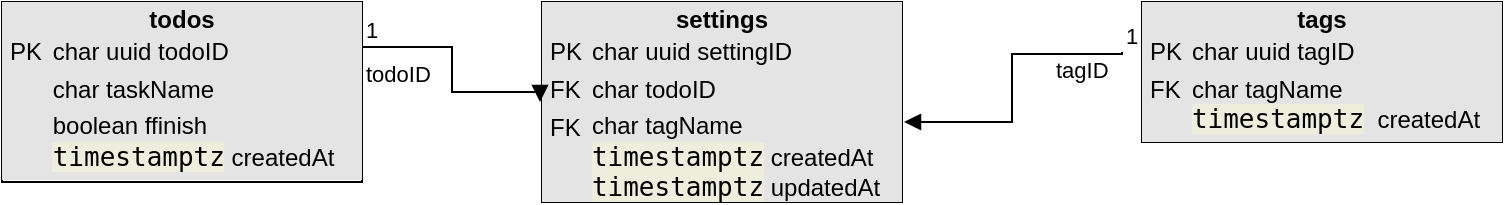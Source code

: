 <mxfile version="24.7.14">
  <diagram id="C5RBs43oDa-KdzZeNtuy" name="Page-1">
    <mxGraphModel dx="1562" dy="961" grid="1" gridSize="10" guides="1" tooltips="1" connect="1" arrows="1" fold="1" page="1" pageScale="1" pageWidth="827" pageHeight="1169" math="0" shadow="0">
      <root>
        <mxCell id="WIyWlLk6GJQsqaUBKTNV-0" />
        <mxCell id="WIyWlLk6GJQsqaUBKTNV-1" parent="WIyWlLk6GJQsqaUBKTNV-0" />
        <mxCell id="BQ2eknXwwD9i8KfaOaq0-26" value="&lt;div style=&quot;box-sizing:border-box;width:100%;background:#e4e4e4;padding:2px;&quot;&gt;&lt;div style=&quot;text-align: center;&quot;&gt;&lt;b&gt;todos&lt;/b&gt;&lt;/div&gt;&lt;table style=&quot;background-color: initial; font-size: 1em; width: 100%;&quot; cellpadding=&quot;2&quot; cellspacing=&quot;0&quot;&gt;&lt;tbody&gt;&lt;tr&gt;&lt;td&gt;PK&lt;/td&gt;&lt;td&gt;char uuid todoID&amp;nbsp;&lt;/td&gt;&lt;/tr&gt;&lt;tr&gt;&lt;td&gt;&lt;br&gt;&lt;/td&gt;&lt;td&gt;char taskName&lt;/td&gt;&lt;/tr&gt;&lt;tr&gt;&lt;td&gt;&lt;/td&gt;&lt;td&gt;boolean ffinish&lt;br&gt;&lt;span style=&quot;font-family: monospace; font-size: medium; background-color: rgb(238, 238, 221);&quot;&gt;timestamptz&lt;/span&gt;&amp;nbsp;createdAt&lt;/td&gt;&lt;/tr&gt;&lt;/tbody&gt;&lt;/table&gt;&lt;/div&gt;" style="verticalAlign=top;align=left;overflow=fill;html=1;whiteSpace=wrap;" vertex="1" parent="WIyWlLk6GJQsqaUBKTNV-1">
          <mxGeometry x="39" y="480" width="180" height="90" as="geometry" />
        </mxCell>
        <mxCell id="BQ2eknXwwD9i8KfaOaq0-28" value="&lt;div style=&quot;box-sizing:border-box;width:100%;background:#e4e4e4;padding:2px;&quot;&gt;&lt;div style=&quot;text-align: center;&quot;&gt;&lt;b&gt;settings&lt;/b&gt;&lt;/div&gt;&lt;table style=&quot;background-color: initial; font-size: 1em; width: 100%;&quot; cellpadding=&quot;2&quot; cellspacing=&quot;0&quot;&gt;&lt;tbody&gt;&lt;tr&gt;&lt;td&gt;PK&lt;/td&gt;&lt;td&gt;char uuid settingID&amp;nbsp;&lt;/td&gt;&lt;/tr&gt;&lt;tr&gt;&lt;td&gt;FK&lt;/td&gt;&lt;td&gt;char todoID&lt;/td&gt;&lt;/tr&gt;&lt;tr&gt;&lt;td&gt;FK&lt;br&gt;&lt;br&gt;&lt;br&gt;&lt;/td&gt;&lt;td&gt;char tagName&lt;br&gt;&lt;span style=&quot;font-family: monospace; font-size: medium; background-color: rgb(238, 238, 221);&quot;&gt;timestamptz&lt;/span&gt;&amp;nbsp;createdAt&lt;br&gt;&lt;span style=&quot;font-family: monospace; font-size: medium; background-color: rgb(238, 238, 221);&quot;&gt;timestamptz&lt;/span&gt;&amp;nbsp;updatedAt&lt;/td&gt;&lt;/tr&gt;&lt;/tbody&gt;&lt;/table&gt;&lt;/div&gt;" style="verticalAlign=top;align=left;overflow=fill;html=1;whiteSpace=wrap;" vertex="1" parent="WIyWlLk6GJQsqaUBKTNV-1">
          <mxGeometry x="309" y="480" width="180" height="100" as="geometry" />
        </mxCell>
        <mxCell id="BQ2eknXwwD9i8KfaOaq0-29" value="&lt;div style=&quot;box-sizing:border-box;width:100%;background:#e4e4e4;padding:2px;&quot;&gt;&lt;div style=&quot;text-align: center;&quot;&gt;&lt;b&gt;tags&lt;/b&gt;&lt;/div&gt;&lt;table style=&quot;background-color: initial; font-size: 1em; width: 100%;&quot; cellpadding=&quot;2&quot; cellspacing=&quot;0&quot;&gt;&lt;tbody&gt;&lt;tr&gt;&lt;td&gt;PK&lt;/td&gt;&lt;td&gt;char uuid tagID&amp;nbsp;&lt;/td&gt;&lt;/tr&gt;&lt;tr&gt;&lt;td&gt;FK&lt;br&gt;&lt;br&gt;&lt;/td&gt;&lt;td&gt;char tagName&lt;br&gt;&lt;span style=&quot;font-family: monospace; font-size: medium; background-color: rgb(238, 238, 221);&quot;&gt;timestamptz&lt;/span&gt;&amp;nbsp; createdAt&lt;/td&gt;&lt;/tr&gt;&lt;tr&gt;&lt;td&gt;&lt;br&gt;&lt;/td&gt;&lt;td&gt;&lt;br&gt;&lt;/td&gt;&lt;/tr&gt;&lt;/tbody&gt;&lt;/table&gt;&lt;/div&gt;" style="verticalAlign=top;align=left;overflow=fill;html=1;whiteSpace=wrap;" vertex="1" parent="WIyWlLk6GJQsqaUBKTNV-1">
          <mxGeometry x="609" y="480" width="180" height="70" as="geometry" />
        </mxCell>
        <mxCell id="BQ2eknXwwD9i8KfaOaq0-30" value="todoID" style="endArrow=block;endFill=1;html=1;edgeStyle=orthogonalEdgeStyle;align=left;verticalAlign=top;rounded=0;exitX=1;exitY=0.25;exitDx=0;exitDy=0;" edge="1" parent="WIyWlLk6GJQsqaUBKTNV-1" source="BQ2eknXwwD9i8KfaOaq0-26">
          <mxGeometry x="-1" relative="1" as="geometry">
            <mxPoint x="239" y="510" as="sourcePoint" />
            <mxPoint x="308" y="530" as="targetPoint" />
            <Array as="points">
              <mxPoint x="264" y="503" />
              <mxPoint x="264" y="525" />
              <mxPoint x="308" y="525" />
            </Array>
          </mxGeometry>
        </mxCell>
        <mxCell id="BQ2eknXwwD9i8KfaOaq0-31" value="1" style="edgeLabel;resizable=0;html=1;align=left;verticalAlign=bottom;" connectable="0" vertex="1" parent="BQ2eknXwwD9i8KfaOaq0-30">
          <mxGeometry x="-1" relative="1" as="geometry" />
        </mxCell>
        <mxCell id="BQ2eknXwwD9i8KfaOaq0-32" value="tagID" style="endArrow=block;endFill=1;html=1;edgeStyle=orthogonalEdgeStyle;align=left;verticalAlign=top;rounded=0;" edge="1" parent="WIyWlLk6GJQsqaUBKTNV-1">
          <mxGeometry x="-0.49" y="-5" relative="1" as="geometry">
            <mxPoint x="599" y="505" as="sourcePoint" />
            <mxPoint x="490" y="540" as="targetPoint" />
            <Array as="points">
              <mxPoint x="599" y="506" />
              <mxPoint x="544" y="506" />
              <mxPoint x="544" y="540" />
            </Array>
            <mxPoint as="offset" />
          </mxGeometry>
        </mxCell>
        <mxCell id="BQ2eknXwwD9i8KfaOaq0-33" value="1" style="edgeLabel;resizable=0;html=1;align=left;verticalAlign=bottom;" connectable="0" vertex="1" parent="BQ2eknXwwD9i8KfaOaq0-32">
          <mxGeometry x="-1" relative="1" as="geometry" />
        </mxCell>
      </root>
    </mxGraphModel>
  </diagram>
</mxfile>
